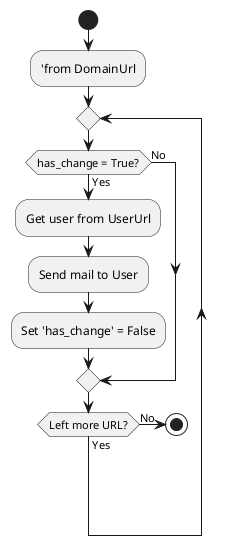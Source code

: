 @startuml
start
:'from DomainUrl;
repeat
if (has_change = True?) then (Yes)
    :Get user from UserUrl;
    :Send mail to User;
    :Set 'has_change' = False;
else (No)
    endif
    if (Left more URL?) then (No)
        stop
    else (Yes)
        endif
@enduml
